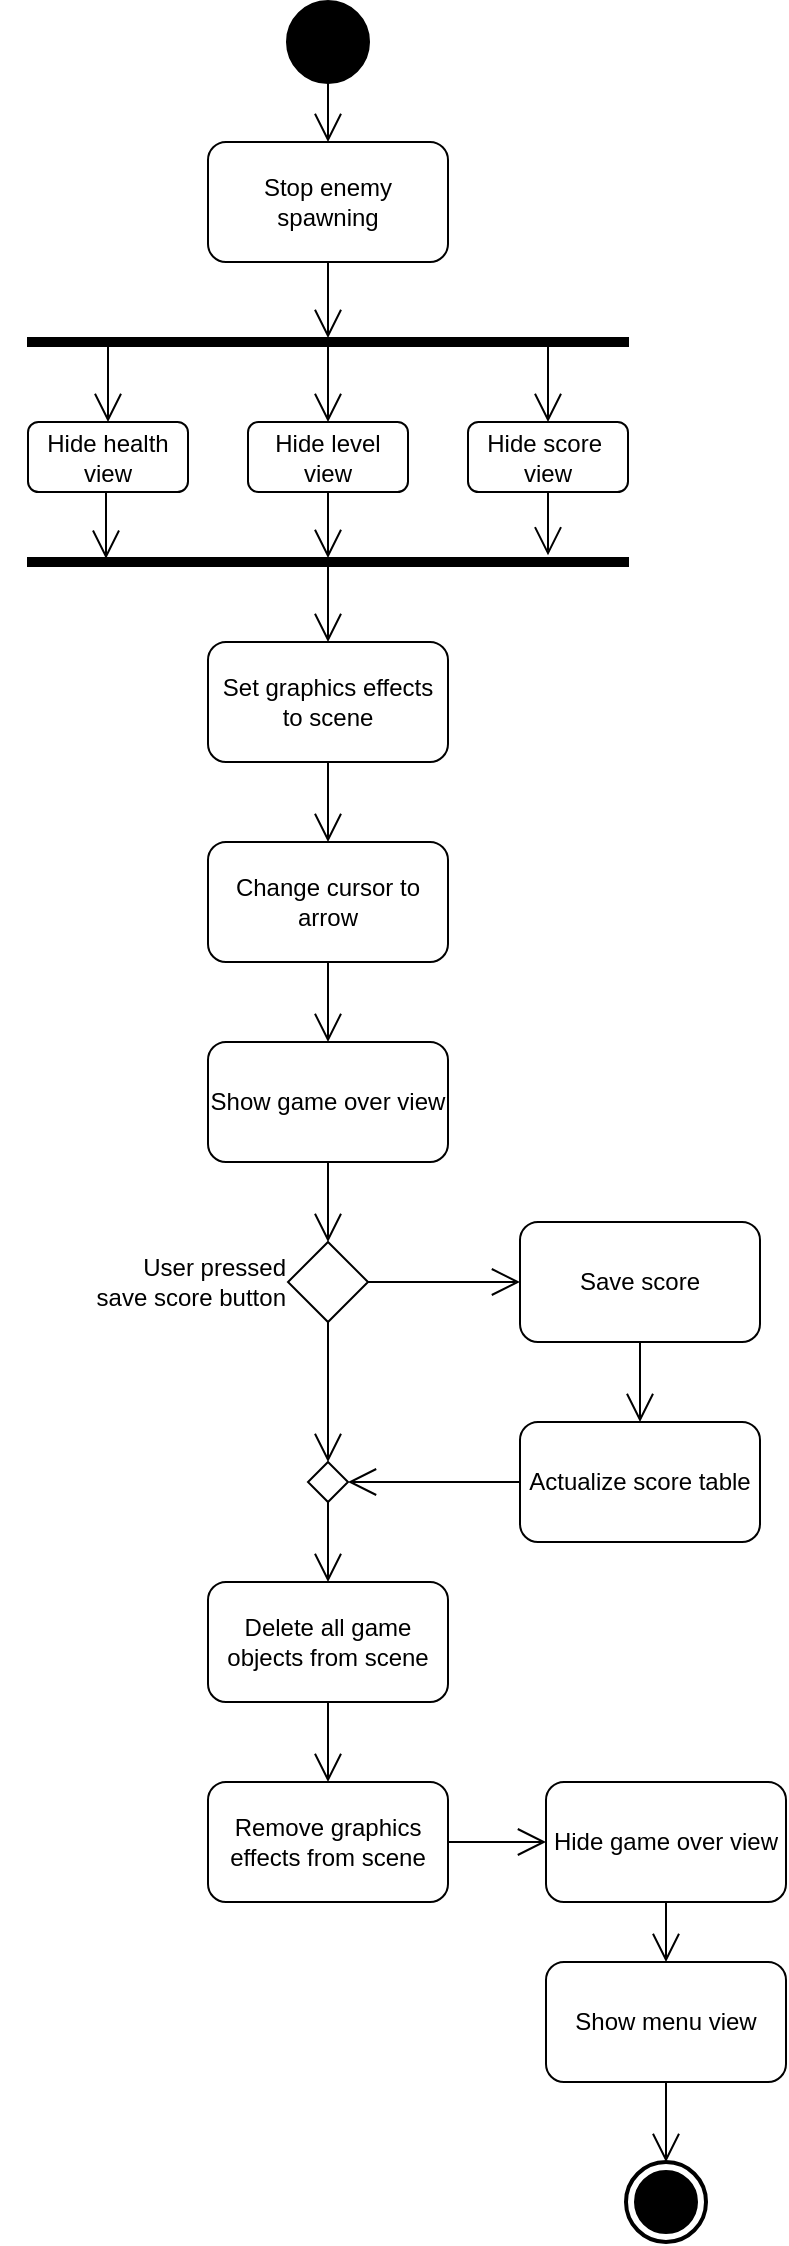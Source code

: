 <mxfile version="12.9.3" type="device"><diagram id="RkdcuNbsxraXWNn8pG7w" name="Page-1"><mxGraphModel dx="861" dy="463" grid="1" gridSize="10" guides="1" tooltips="1" connect="1" arrows="1" fold="1" page="1" pageScale="1" pageWidth="827" pageHeight="1169" math="0" shadow="0"><root><mxCell id="0"/><mxCell id="1" parent="0"/><mxCell id="4VRu8LuR6NRcbzP3UjDv-1" value="" style="shape=ellipse;html=1;fillColor=#000000;strokeWidth=2;verticalLabelPosition=bottom;verticalAlignment=top;perimeter=ellipsePerimeter;" parent="1" vertex="1"><mxGeometry x="361" y="30" width="40" height="40" as="geometry"/></mxCell><mxCell id="QMDorEi07Xe0ijl1s0CL-3" style="edgeStyle=elbowEdgeStyle;rounded=0;orthogonalLoop=1;jettySize=auto;html=1;entryX=0.5;entryY=0;entryDx=0;entryDy=0;endArrow=open;endFill=0;endSize=12;exitX=0.5;exitY=1;exitDx=0;exitDy=0;" parent="1" source="4VRu8LuR6NRcbzP3UjDv-1" target="QMDorEi07Xe0ijl1s0CL-2" edge="1"><mxGeometry relative="1" as="geometry"><mxPoint x="381" y="90" as="sourcePoint"/></mxGeometry></mxCell><mxCell id="QMDorEi07Xe0ijl1s0CL-5" style="edgeStyle=elbowEdgeStyle;rounded=0;orthogonalLoop=1;jettySize=auto;html=1;entryX=0;entryY=0.5;entryDx=0;entryDy=0;endArrow=open;endFill=0;endSize=12;" parent="1" source="QMDorEi07Xe0ijl1s0CL-2" target="QMDorEi07Xe0ijl1s0CL-12" edge="1"><mxGeometry relative="1" as="geometry"><mxPoint x="381" y="110" as="targetPoint"/></mxGeometry></mxCell><mxCell id="QMDorEi07Xe0ijl1s0CL-2" value="Stop enemy spawning" style="shape=rect;html=1;rounded=1;whiteSpace=wrap;align=center;" parent="1" vertex="1"><mxGeometry x="321" y="100" width="120" height="60" as="geometry"/></mxCell><mxCell id="QMDorEi07Xe0ijl1s0CL-24" style="edgeStyle=elbowEdgeStyle;rounded=0;orthogonalLoop=1;jettySize=auto;html=1;entryX=0.5;entryY=0;entryDx=0;entryDy=0;endArrow=open;endFill=0;endSize=12;" parent="1" source="QMDorEi07Xe0ijl1s0CL-12" target="QMDorEi07Xe0ijl1s0CL-20" edge="1"><mxGeometry relative="1" as="geometry"><Array as="points"><mxPoint x="271" y="200"/></Array></mxGeometry></mxCell><mxCell id="QMDorEi07Xe0ijl1s0CL-25" style="edgeStyle=elbowEdgeStyle;rounded=0;orthogonalLoop=1;jettySize=auto;html=1;entryX=0.5;entryY=0;entryDx=0;entryDy=0;endArrow=open;endFill=0;endSize=12;" parent="1" source="QMDorEi07Xe0ijl1s0CL-12" target="QMDorEi07Xe0ijl1s0CL-21" edge="1"><mxGeometry relative="1" as="geometry"/></mxCell><mxCell id="QMDorEi07Xe0ijl1s0CL-26" style="edgeStyle=elbowEdgeStyle;rounded=0;orthogonalLoop=1;jettySize=auto;html=1;entryX=0.5;entryY=0;entryDx=0;entryDy=0;endArrow=open;endFill=0;endSize=12;" parent="1" source="QMDorEi07Xe0ijl1s0CL-12" target="QMDorEi07Xe0ijl1s0CL-22" edge="1"><mxGeometry relative="1" as="geometry"><Array as="points"><mxPoint x="491" y="200"/></Array></mxGeometry></mxCell><mxCell id="QMDorEi07Xe0ijl1s0CL-12" value="" style="shape=rect;html=1;fillColor=#000000;verticalLabelPosition=bottom;verticalAlignment=top;rotation=90;" parent="1" vertex="1"><mxGeometry x="379" y="50" width="4" height="300" as="geometry"/></mxCell><mxCell id="QMDorEi07Xe0ijl1s0CL-27" style="edgeStyle=elbowEdgeStyle;rounded=0;orthogonalLoop=1;jettySize=auto;html=1;endArrow=open;endFill=0;endSize=12;entryX=0.083;entryY=0.87;entryDx=0;entryDy=0;entryPerimeter=0;" parent="1" source="QMDorEi07Xe0ijl1s0CL-20" target="QMDorEi07Xe0ijl1s0CL-23" edge="1"><mxGeometry relative="1" as="geometry"><mxPoint x="270" y="326" as="targetPoint"/></mxGeometry></mxCell><mxCell id="QMDorEi07Xe0ijl1s0CL-20" value="Hide health view" style="shape=rect;html=1;rounded=1;whiteSpace=wrap;align=center;" parent="1" vertex="1"><mxGeometry x="231" y="240" width="80" height="35" as="geometry"/></mxCell><mxCell id="QMDorEi07Xe0ijl1s0CL-28" style="edgeStyle=elbowEdgeStyle;rounded=0;orthogonalLoop=1;jettySize=auto;html=1;entryX=0;entryY=0.5;entryDx=0;entryDy=0;endArrow=open;endFill=0;endSize=12;" parent="1" source="QMDorEi07Xe0ijl1s0CL-21" target="QMDorEi07Xe0ijl1s0CL-23" edge="1"><mxGeometry relative="1" as="geometry"/></mxCell><mxCell id="QMDorEi07Xe0ijl1s0CL-21" value="Hide level view" style="shape=rect;html=1;rounded=1;whiteSpace=wrap;align=center;" parent="1" vertex="1"><mxGeometry x="341" y="240" width="80" height="35" as="geometry"/></mxCell><mxCell id="QMDorEi07Xe0ijl1s0CL-29" style="edgeStyle=elbowEdgeStyle;rounded=0;orthogonalLoop=1;jettySize=auto;html=1;entryX=-0.333;entryY=0.134;entryDx=0;entryDy=0;entryPerimeter=0;endArrow=open;endFill=0;endSize=12;" parent="1" source="QMDorEi07Xe0ijl1s0CL-22" target="QMDorEi07Xe0ijl1s0CL-23" edge="1"><mxGeometry relative="1" as="geometry"/></mxCell><mxCell id="QMDorEi07Xe0ijl1s0CL-22" value="Hide score&amp;nbsp; view" style="shape=rect;html=1;rounded=1;whiteSpace=wrap;align=center;" parent="1" vertex="1"><mxGeometry x="451" y="240" width="80" height="35" as="geometry"/></mxCell><mxCell id="QMDorEi07Xe0ijl1s0CL-31" style="edgeStyle=elbowEdgeStyle;rounded=0;orthogonalLoop=1;jettySize=auto;html=1;entryX=0.5;entryY=0;entryDx=0;entryDy=0;endArrow=open;endFill=0;endSize=12;" parent="1" source="QMDorEi07Xe0ijl1s0CL-23" target="QMDorEi07Xe0ijl1s0CL-30" edge="1"><mxGeometry relative="1" as="geometry"/></mxCell><mxCell id="QMDorEi07Xe0ijl1s0CL-23" value="" style="shape=rect;html=1;fillColor=#000000;verticalLabelPosition=bottom;verticalAlignment=top;rotation=90;" parent="1" vertex="1"><mxGeometry x="379" y="160" width="4" height="300" as="geometry"/></mxCell><mxCell id="QMDorEi07Xe0ijl1s0CL-33" style="edgeStyle=elbowEdgeStyle;rounded=0;orthogonalLoop=1;jettySize=auto;html=1;entryX=0.5;entryY=0;entryDx=0;entryDy=0;endArrow=open;endFill=0;endSize=12;" parent="1" source="QMDorEi07Xe0ijl1s0CL-30" target="QMDorEi07Xe0ijl1s0CL-32" edge="1"><mxGeometry relative="1" as="geometry"/></mxCell><mxCell id="QMDorEi07Xe0ijl1s0CL-30" value="Set graphics effects to scene" style="shape=rect;html=1;rounded=1;whiteSpace=wrap;align=center;" parent="1" vertex="1"><mxGeometry x="321" y="350" width="120" height="60" as="geometry"/></mxCell><mxCell id="QMDorEi07Xe0ijl1s0CL-35" style="edgeStyle=elbowEdgeStyle;rounded=0;orthogonalLoop=1;jettySize=auto;html=1;entryX=0.5;entryY=0;entryDx=0;entryDy=0;endArrow=open;endFill=0;endSize=12;" parent="1" source="QMDorEi07Xe0ijl1s0CL-32" target="QMDorEi07Xe0ijl1s0CL-34" edge="1"><mxGeometry relative="1" as="geometry"/></mxCell><mxCell id="QMDorEi07Xe0ijl1s0CL-32" value="Change cursor to arrow" style="shape=rect;html=1;rounded=1;whiteSpace=wrap;align=center;" parent="1" vertex="1"><mxGeometry x="321" y="450" width="120" height="60" as="geometry"/></mxCell><mxCell id="QMDorEi07Xe0ijl1s0CL-40" style="edgeStyle=elbowEdgeStyle;rounded=0;orthogonalLoop=1;jettySize=auto;html=1;entryX=0.5;entryY=0;entryDx=0;entryDy=0;endArrow=open;endFill=0;endSize=12;" parent="1" source="QMDorEi07Xe0ijl1s0CL-34" target="QMDorEi07Xe0ijl1s0CL-36" edge="1"><mxGeometry relative="1" as="geometry"/></mxCell><mxCell id="QMDorEi07Xe0ijl1s0CL-34" value="Show game over view" style="shape=rect;html=1;rounded=1;whiteSpace=wrap;align=center;" parent="1" vertex="1"><mxGeometry x="321" y="550" width="120" height="60" as="geometry"/></mxCell><mxCell id="mNWNHpjQcBKmPZ-NRujp-4" style="edgeStyle=elbowEdgeStyle;rounded=0;orthogonalLoop=1;jettySize=auto;html=1;entryX=0;entryY=0.5;entryDx=0;entryDy=0;endArrow=open;endFill=0;endSize=12;" edge="1" parent="1" source="QMDorEi07Xe0ijl1s0CL-36" target="mNWNHpjQcBKmPZ-NRujp-2"><mxGeometry relative="1" as="geometry"/></mxCell><mxCell id="mNWNHpjQcBKmPZ-NRujp-7" style="edgeStyle=elbowEdgeStyle;rounded=0;orthogonalLoop=1;jettySize=auto;html=1;entryX=0.5;entryY=0;entryDx=0;entryDy=0;endArrow=open;endFill=0;endSize=12;" edge="1" parent="1" source="QMDorEi07Xe0ijl1s0CL-36" target="mNWNHpjQcBKmPZ-NRujp-6"><mxGeometry relative="1" as="geometry"/></mxCell><mxCell id="QMDorEi07Xe0ijl1s0CL-36" value="User pressed&lt;br&gt;save score button" style="shape=rhombus;html=1;verticalLabelPosition=middle;verticalAlignment=bottom;labelPosition=left;align=right;verticalAlign=middle;" parent="1" vertex="1"><mxGeometry x="361" y="650" width="40" height="40" as="geometry"/></mxCell><mxCell id="QMDorEi07Xe0ijl1s0CL-46" value="" style="html=1;shape=mxgraph.sysml.actFinal;strokeWidth=2;verticalLabelPosition=bottom;verticalAlignment=top;" parent="1" vertex="1"><mxGeometry x="530" y="1110" width="40" height="40" as="geometry"/></mxCell><mxCell id="mNWNHpjQcBKmPZ-NRujp-5" style="edgeStyle=elbowEdgeStyle;rounded=0;orthogonalLoop=1;jettySize=auto;html=1;entryX=0.5;entryY=0;entryDx=0;entryDy=0;endArrow=open;endFill=0;endSize=12;" edge="1" parent="1" source="mNWNHpjQcBKmPZ-NRujp-2" target="mNWNHpjQcBKmPZ-NRujp-3"><mxGeometry relative="1" as="geometry"/></mxCell><mxCell id="mNWNHpjQcBKmPZ-NRujp-2" value="Save score&lt;span style=&quot;color: rgba(0 , 0 , 0 , 0) ; font-family: monospace ; font-size: 0px ; white-space: nowrap&quot;&gt;%3CmxGraphModel%3E%3Croot%3E%3CmxCell%20id%3D%220%22%2F%3E%3CmxCell%20id%3D%221%22%20parent%3D%220%22%2F%3E%3CmxCell%20id%3D%222%22%20value%3D%22Show%20game%20over%20view%22%20style%3D%22shape%3Drect%3Bhtml%3D1%3Brounded%3D1%3BwhiteSpace%3Dwrap%3Balign%3Dcenter%3B%22%20vertex%3D%221%22%20parent%3D%221%22%3E%3CmxGeometry%20x%3D%22354%22%20y%3D%22830%22%20width%3D%22120%22%20height%3D%2260%22%20as%3D%22geometry%22%2F%3E%3C%2FmxCell%3E%3C%2Froot%3E%3C%2FmxGraphModel%3E&lt;/span&gt;" style="shape=rect;html=1;rounded=1;whiteSpace=wrap;align=center;" vertex="1" parent="1"><mxGeometry x="477" y="640" width="120" height="60" as="geometry"/></mxCell><mxCell id="mNWNHpjQcBKmPZ-NRujp-8" style="edgeStyle=elbowEdgeStyle;rounded=0;orthogonalLoop=1;jettySize=auto;html=1;entryX=1;entryY=0.5;entryDx=0;entryDy=0;endArrow=open;endFill=0;endSize=12;" edge="1" parent="1" source="mNWNHpjQcBKmPZ-NRujp-3" target="mNWNHpjQcBKmPZ-NRujp-6"><mxGeometry relative="1" as="geometry"/></mxCell><mxCell id="mNWNHpjQcBKmPZ-NRujp-3" value="Actualize score table" style="shape=rect;html=1;rounded=1;whiteSpace=wrap;align=center;" vertex="1" parent="1"><mxGeometry x="477" y="740" width="120" height="60" as="geometry"/></mxCell><mxCell id="mNWNHpjQcBKmPZ-NRujp-12" style="edgeStyle=elbowEdgeStyle;rounded=0;orthogonalLoop=1;jettySize=auto;html=1;entryX=0.5;entryY=0;entryDx=0;entryDy=0;endArrow=open;endFill=0;endSize=12;" edge="1" parent="1" source="mNWNHpjQcBKmPZ-NRujp-6" target="mNWNHpjQcBKmPZ-NRujp-11"><mxGeometry relative="1" as="geometry"/></mxCell><mxCell id="mNWNHpjQcBKmPZ-NRujp-6" value="" style="shape=rhombus;html=1;verticalLabelPosition=middle;verticalAlignment=bottom;labelPosition=left;align=right;verticalAlign=middle;" vertex="1" parent="1"><mxGeometry x="371" y="760" width="20" height="20" as="geometry"/></mxCell><mxCell id="mNWNHpjQcBKmPZ-NRujp-18" style="edgeStyle=elbowEdgeStyle;rounded=0;orthogonalLoop=1;jettySize=auto;html=1;entryX=0;entryY=0.5;entryDx=0;entryDy=0;endArrow=open;endFill=0;endSize=12;" edge="1" parent="1" source="mNWNHpjQcBKmPZ-NRujp-9" target="mNWNHpjQcBKmPZ-NRujp-10"><mxGeometry relative="1" as="geometry"/></mxCell><mxCell id="mNWNHpjQcBKmPZ-NRujp-9" value="Remove graphics effects from scene" style="shape=rect;html=1;rounded=1;whiteSpace=wrap;align=center;" vertex="1" parent="1"><mxGeometry x="321" y="920" width="120" height="60" as="geometry"/></mxCell><mxCell id="mNWNHpjQcBKmPZ-NRujp-19" style="edgeStyle=elbowEdgeStyle;rounded=0;orthogonalLoop=1;jettySize=auto;html=1;entryX=0.5;entryY=0;entryDx=0;entryDy=0;endArrow=open;endFill=0;endSize=12;" edge="1" parent="1" source="mNWNHpjQcBKmPZ-NRujp-10" target="mNWNHpjQcBKmPZ-NRujp-15"><mxGeometry relative="1" as="geometry"/></mxCell><mxCell id="mNWNHpjQcBKmPZ-NRujp-10" value="Hide game over view" style="shape=rect;html=1;rounded=1;whiteSpace=wrap;align=center;" vertex="1" parent="1"><mxGeometry x="490" y="920" width="120" height="60" as="geometry"/></mxCell><mxCell id="mNWNHpjQcBKmPZ-NRujp-13" style="edgeStyle=elbowEdgeStyle;rounded=0;orthogonalLoop=1;jettySize=auto;html=1;entryX=0.5;entryY=0;entryDx=0;entryDy=0;endArrow=open;endFill=0;endSize=12;" edge="1" parent="1" source="mNWNHpjQcBKmPZ-NRujp-11" target="mNWNHpjQcBKmPZ-NRujp-9"><mxGeometry relative="1" as="geometry"/></mxCell><mxCell id="mNWNHpjQcBKmPZ-NRujp-11" value="Delete all game objects from scene" style="shape=rect;html=1;rounded=1;whiteSpace=wrap;align=center;" vertex="1" parent="1"><mxGeometry x="321" y="820" width="120" height="60" as="geometry"/></mxCell><mxCell id="mNWNHpjQcBKmPZ-NRujp-17" style="edgeStyle=elbowEdgeStyle;rounded=0;orthogonalLoop=1;jettySize=auto;html=1;entryX=0.5;entryY=0;entryDx=0;entryDy=0;entryPerimeter=0;endArrow=open;endFill=0;endSize=12;" edge="1" parent="1" source="mNWNHpjQcBKmPZ-NRujp-15" target="QMDorEi07Xe0ijl1s0CL-46"><mxGeometry relative="1" as="geometry"/></mxCell><mxCell id="mNWNHpjQcBKmPZ-NRujp-15" value="Show menu view" style="shape=rect;html=1;rounded=1;whiteSpace=wrap;align=center;" vertex="1" parent="1"><mxGeometry x="490" y="1010" width="120" height="60" as="geometry"/></mxCell></root></mxGraphModel></diagram></mxfile>